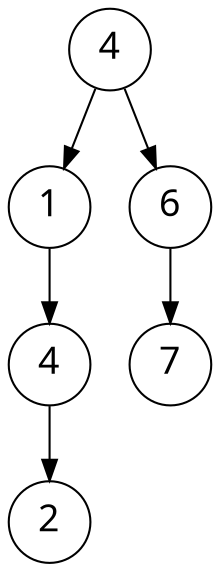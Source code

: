 digraph {
	name=Tree rankdir=TB
	1 [label=<<FONT POINT-SIZE="18" FACE="ubuntu">4</FONT><BR ALIGN="CENTER"/>> shape=circle]
	1 -> 2
	1 -> 3
	2 [label=<<FONT POINT-SIZE="18" FACE="ubuntu">1</FONT><BR ALIGN="CENTER"/>> shape=circle]
	2 -> 4
	4 [label=<<FONT POINT-SIZE="18" FACE="ubuntu">4</FONT><BR ALIGN="CENTER"/>> shape=circle]
	4 -> 5
	5 [label=<<FONT POINT-SIZE="18" FACE="ubuntu">2</FONT><BR ALIGN="CENTER"/>> shape=circle]
	3 [label=<<FONT POINT-SIZE="18" FACE="ubuntu">6</FONT><BR ALIGN="CENTER"/>> shape=circle]
	3 -> 6
	6 [label=<<FONT POINT-SIZE="18" FACE="ubuntu">7</FONT><BR ALIGN="CENTER"/>> shape=circle]
}
